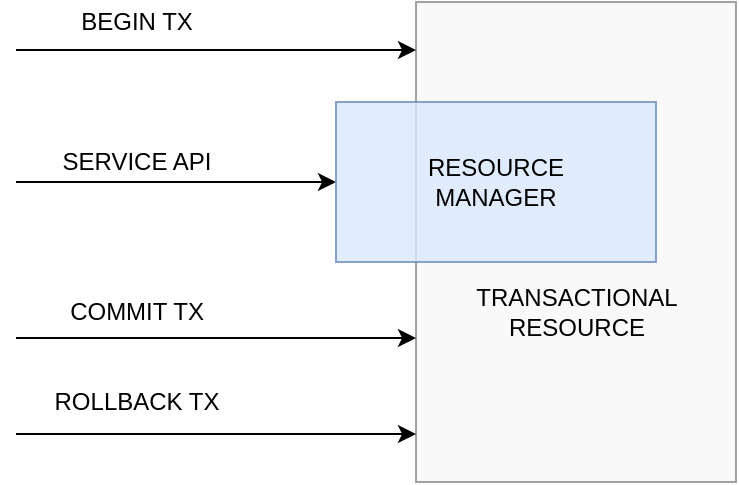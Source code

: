 <mxfile version="15.4.0" type="device" pages="2"><diagram id="otT-msES1K4Cj2DwLHGw" name="Transactional Resource"><mxGraphModel dx="2062" dy="822" grid="1" gridSize="10" guides="1" tooltips="1" connect="1" arrows="1" fold="1" page="1" pageScale="1" pageWidth="1169" pageHeight="827" math="0" shadow="0"><root><mxCell id="0"/><mxCell id="1" parent="0"/><mxCell id="khe_KlJitgwU4j_CtGgl-3" value="" style="rounded=0;whiteSpace=wrap;html=1;points=[[0,0.1],[0,0.5],[0,0.7],[0,0.9]];fillColor=#f5f5f5;strokeColor=#666666;opacity=60;fontColor=#333333;" parent="1" vertex="1"><mxGeometry x="280" y="80" width="160" height="240" as="geometry"/></mxCell><mxCell id="khe_KlJitgwU4j_CtGgl-6" value="" style="endArrow=classic;html=1;entryX=0;entryY=0.1;entryDx=0;entryDy=0;" parent="1" target="khe_KlJitgwU4j_CtGgl-3" edge="1"><mxGeometry width="50" height="50" relative="1" as="geometry"><mxPoint x="80" y="104" as="sourcePoint"/><mxPoint x="90" y="280" as="targetPoint"/></mxGeometry></mxCell><mxCell id="khe_KlJitgwU4j_CtGgl-7" value="" style="endArrow=classic;html=1;entryX=0;entryY=0.5;entryDx=0;entryDy=0;" parent="1" target="khe_KlJitgwU4j_CtGgl-14" edge="1"><mxGeometry width="50" height="50" relative="1" as="geometry"><mxPoint x="80" y="170" as="sourcePoint"/><mxPoint x="180" y="220" as="targetPoint"/></mxGeometry></mxCell><mxCell id="khe_KlJitgwU4j_CtGgl-8" value="" style="endArrow=classic;html=1;entryX=0;entryY=0.7;entryDx=0;entryDy=0;" parent="1" target="khe_KlJitgwU4j_CtGgl-3" edge="1"><mxGeometry width="50" height="50" relative="1" as="geometry"><mxPoint x="80" y="248" as="sourcePoint"/><mxPoint x="160" y="260" as="targetPoint"/></mxGeometry></mxCell><mxCell id="khe_KlJitgwU4j_CtGgl-9" value="" style="endArrow=classic;html=1;entryX=0;entryY=0.9;entryDx=0;entryDy=0;" parent="1" target="khe_KlJitgwU4j_CtGgl-3" edge="1"><mxGeometry width="50" height="50" relative="1" as="geometry"><mxPoint x="80" y="296" as="sourcePoint"/><mxPoint x="180" y="290" as="targetPoint"/></mxGeometry></mxCell><mxCell id="2" value="BEGIN TX" style="text;html=1;align=center;verticalAlign=middle;resizable=0;points=[];autosize=1;" parent="1" vertex="1"><mxGeometry x="105" y="80" width="70" height="20" as="geometry"/></mxCell><mxCell id="khe_KlJitgwU4j_CtGgl-10" value="SERVICE API" style="text;html=1;align=center;verticalAlign=middle;resizable=0;points=[];autosize=1;" parent="1" vertex="1"><mxGeometry x="95" y="150" width="90" height="20" as="geometry"/></mxCell><mxCell id="khe_KlJitgwU4j_CtGgl-11" value="COMMIT TX" style="text;html=1;align=center;verticalAlign=middle;resizable=0;points=[];autosize=1;" parent="1" vertex="1"><mxGeometry x="100" y="225" width="80" height="20" as="geometry"/></mxCell><mxCell id="khe_KlJitgwU4j_CtGgl-12" value="ROLLBACK TX" style="text;html=1;align=center;verticalAlign=middle;resizable=0;points=[];autosize=1;" parent="1" vertex="1"><mxGeometry x="90" y="270" width="100" height="20" as="geometry"/></mxCell><mxCell id="khe_KlJitgwU4j_CtGgl-13" value="TRANSACTIONAL&lt;br&gt;RESOURCE" style="text;html=1;align=center;verticalAlign=middle;resizable=0;points=[];autosize=1;" parent="1" vertex="1"><mxGeometry x="300" y="220" width="120" height="30" as="geometry"/></mxCell><mxCell id="khe_KlJitgwU4j_CtGgl-14" value="RESOURCE&lt;br&gt;MANAGER" style="whiteSpace=wrap;html=1;fillColor=#dae8fc;strokeColor=#6c8ebf;opacity=80;imageAspect=0;" parent="1" vertex="1"><mxGeometry x="240" y="130" width="160" height="80" as="geometry"/></mxCell></root></mxGraphModel></diagram><diagram id="oXwRfCAGCNIreEoF3fKy" name="Transaction Handler"><mxGraphModel dx="2062" dy="822" grid="1" gridSize="10" guides="1" tooltips="1" connect="1" arrows="1" fold="1" page="1" pageScale="1" pageWidth="1100" pageHeight="850" math="0" shadow="0"><root><mxCell id="Ghk6btBZCz8CaO6Pc5IS-0"/><mxCell id="Ghk6btBZCz8CaO6Pc5IS-1" parent="Ghk6btBZCz8CaO6Pc5IS-0"/><mxCell id="3LMQz0ev0eGzeHYVydYj-0" value="" style="rounded=0;whiteSpace=wrap;html=1;" vertex="1" parent="Ghk6btBZCz8CaO6Pc5IS-1"><mxGeometry x="160" y="320" width="240" height="320" as="geometry"/></mxCell><mxCell id="3LMQz0ev0eGzeHYVydYj-1" style="edgeStyle=orthogonalEdgeStyle;rounded=0;orthogonalLoop=1;jettySize=auto;html=1;" edge="1" parent="Ghk6btBZCz8CaO6Pc5IS-1" source="3LMQz0ev0eGzeHYVydYj-3" target="3LMQz0ev0eGzeHYVydYj-5"><mxGeometry relative="1" as="geometry"/></mxCell><mxCell id="3LMQz0ev0eGzeHYVydYj-2" style="edgeStyle=orthogonalEdgeStyle;rounded=0;orthogonalLoop=1;jettySize=auto;html=1;entryX=0.5;entryY=0;entryDx=0;entryDy=0;startArrow=none;startFill=0;" edge="1" parent="Ghk6btBZCz8CaO6Pc5IS-1" source="3LMQz0ev0eGzeHYVydYj-3" target="3LMQz0ev0eGzeHYVydYj-9"><mxGeometry relative="1" as="geometry"/></mxCell><mxCell id="3LMQz0ev0eGzeHYVydYj-3" value="TransactionManager" style="rounded=0;whiteSpace=wrap;html=1;" vertex="1" parent="Ghk6btBZCz8CaO6Pc5IS-1"><mxGeometry x="220" y="120" width="120" height="40" as="geometry"/></mxCell><mxCell id="3LMQz0ev0eGzeHYVydYj-4" style="edgeStyle=orthogonalEdgeStyle;rounded=0;orthogonalLoop=1;jettySize=auto;html=1;" edge="1" parent="Ghk6btBZCz8CaO6Pc5IS-1" source="3LMQz0ev0eGzeHYVydYj-5" target="3LMQz0ev0eGzeHYVydYj-6"><mxGeometry relative="1" as="geometry"/></mxCell><mxCell id="3LMQz0ev0eGzeHYVydYj-5" value="Transaction" style="rounded=0;whiteSpace=wrap;html=1;" vertex="1" parent="Ghk6btBZCz8CaO6Pc5IS-1"><mxGeometry x="420" y="120" width="120" height="40" as="geometry"/></mxCell><mxCell id="3LMQz0ev0eGzeHYVydYj-6" value="Session" style="rounded=0;whiteSpace=wrap;html=1;" vertex="1" parent="Ghk6btBZCz8CaO6Pc5IS-1"><mxGeometry x="620" y="120" width="120" height="40" as="geometry"/></mxCell><mxCell id="3LMQz0ev0eGzeHYVydYj-7" value="new" style="text;html=1;align=center;verticalAlign=middle;resizable=0;points=[];autosize=1;strokeColor=none;fillColor=none;" vertex="1" parent="Ghk6btBZCz8CaO6Pc5IS-1"><mxGeometry x="360" y="120" width="40" height="20" as="geometry"/></mxCell><mxCell id="3LMQz0ev0eGzeHYVydYj-8" value="new" style="text;html=1;align=center;verticalAlign=middle;resizable=0;points=[];autosize=1;strokeColor=none;fillColor=none;" vertex="1" parent="Ghk6btBZCz8CaO6Pc5IS-1"><mxGeometry x="560" y="120" width="40" height="20" as="geometry"/></mxCell><mxCell id="3LMQz0ev0eGzeHYVydYj-9" value="Transaction" style="rounded=0;whiteSpace=wrap;html=1;" vertex="1" parent="Ghk6btBZCz8CaO6Pc5IS-1"><mxGeometry x="240" y="200" width="80" height="40" as="geometry"/></mxCell><mxCell id="3LMQz0ev0eGzeHYVydYj-10" style="edgeStyle=orthogonalEdgeStyle;rounded=0;orthogonalLoop=1;jettySize=auto;html=1;entryX=0.5;entryY=0;entryDx=0;entryDy=0;startArrow=none;startFill=0;" edge="1" parent="Ghk6btBZCz8CaO6Pc5IS-1" source="3LMQz0ev0eGzeHYVydYj-11" target="3LMQz0ev0eGzeHYVydYj-0"><mxGeometry relative="1" as="geometry"/></mxCell><mxCell id="3LMQz0ev0eGzeHYVydYj-11" value="session" style="rounded=0;whiteSpace=wrap;html=1;" vertex="1" parent="Ghk6btBZCz8CaO6Pc5IS-1"><mxGeometry x="240" y="240" width="80" height="40" as="geometry"/></mxCell><mxCell id="3LMQz0ev0eGzeHYVydYj-12" value="database" style="rounded=0;whiteSpace=wrap;html=1;" vertex="1" parent="Ghk6btBZCz8CaO6Pc5IS-1"><mxGeometry x="200" y="400" width="160" height="40" as="geometry"/></mxCell><mxCell id="3LMQz0ev0eGzeHYVydYj-13" value="method&lt;br&gt;database.getSession()&lt;br&gt;" style="rounded=0;whiteSpace=wrap;html=1;" vertex="1" parent="Ghk6btBZCz8CaO6Pc5IS-1"><mxGeometry x="200" y="440" width="160" height="80" as="geometry"/></mxCell><mxCell id="3LMQz0ev0eGzeHYVydYj-14" value=". . ." style="rounded=0;whiteSpace=wrap;html=1;" vertex="1" parent="Ghk6btBZCz8CaO6Pc5IS-1"><mxGeometry x="200" y="520" width="160" height="40" as="geometry"/></mxCell><mxCell id="3LMQz0ev0eGzeHYVydYj-15" value="instance" style="text;html=1;align=center;verticalAlign=middle;resizable=0;points=[];autosize=1;strokeColor=none;fillColor=none;" vertex="1" parent="Ghk6btBZCz8CaO6Pc5IS-1"><mxGeometry x="200" y="380" width="60" height="20" as="geometry"/></mxCell><mxCell id="3LMQz0ev0eGzeHYVydYj-16" style="edgeStyle=orthogonalEdgeStyle;rounded=0;orthogonalLoop=1;jettySize=auto;html=1;entryX=0;entryY=0.5;entryDx=0;entryDy=0;startArrow=oval;startFill=1;" edge="1" parent="Ghk6btBZCz8CaO6Pc5IS-1" source="3LMQz0ev0eGzeHYVydYj-17" target="3LMQz0ev0eGzeHYVydYj-23"><mxGeometry relative="1" as="geometry"/></mxCell><mxCell id="3LMQz0ev0eGzeHYVydYj-17" value="tx = tm.createTransaction" style="text;html=1;align=center;verticalAlign=middle;resizable=0;points=[];autosize=1;strokeColor=none;fillColor=none;" vertex="1" parent="Ghk6btBZCz8CaO6Pc5IS-1"><mxGeometry x="160" y="330" width="150" height="20" as="geometry"/></mxCell><mxCell id="3LMQz0ev0eGzeHYVydYj-18" value="tx.commit / tx.rollback" style="text;html=1;align=center;verticalAlign=middle;resizable=0;points=[];autosize=1;strokeColor=none;fillColor=none;" vertex="1" parent="Ghk6btBZCz8CaO6Pc5IS-1"><mxGeometry x="160" y="590" width="130" height="20" as="geometry"/></mxCell><mxCell id="3LMQz0ev0eGzeHYVydYj-19" style="edgeStyle=orthogonalEdgeStyle;rounded=0;orthogonalLoop=1;jettySize=auto;html=1;entryX=0.75;entryY=1;entryDx=0;entryDy=0;startArrow=oval;startFill=1;" edge="1" parent="Ghk6btBZCz8CaO6Pc5IS-1" source="3LMQz0ev0eGzeHYVydYj-20" target="3LMQz0ev0eGzeHYVydYj-23"><mxGeometry relative="1" as="geometry"/></mxCell><mxCell id="3LMQz0ev0eGzeHYVydYj-20" value="tx.close" style="text;html=1;align=center;verticalAlign=middle;resizable=0;points=[];autosize=1;strokeColor=none;fillColor=none;" vertex="1" parent="Ghk6btBZCz8CaO6Pc5IS-1"><mxGeometry x="160" y="610" width="60" height="20" as="geometry"/></mxCell><mxCell id="3LMQz0ev0eGzeHYVydYj-21" value="container" style="text;html=1;align=center;verticalAlign=middle;resizable=0;points=[];autosize=1;strokeColor=none;fillColor=none;" vertex="1" parent="Ghk6btBZCz8CaO6Pc5IS-1"><mxGeometry x="160" y="300" width="60" height="20" as="geometry"/></mxCell><mxCell id="3LMQz0ev0eGzeHYVydYj-22" value="ContainerProxyHandler" style="text;html=1;align=center;verticalAlign=middle;resizable=0;points=[];autosize=1;strokeColor=none;fillColor=none;" vertex="1" parent="Ghk6btBZCz8CaO6Pc5IS-1"><mxGeometry x="160" y="640" width="140" height="20" as="geometry"/></mxCell><mxCell id="3LMQz0ev0eGzeHYVydYj-23" value="TLS&amp;lt;Session&amp;gt;" style="rounded=0;whiteSpace=wrap;html=1;" vertex="1" parent="Ghk6btBZCz8CaO6Pc5IS-1"><mxGeometry x="520" y="320" width="160" height="40" as="geometry"/></mxCell><mxCell id="3LMQz0ev0eGzeHYVydYj-24" value="TransactionalResource" style="text;html=1;align=center;verticalAlign=middle;resizable=0;points=[];autosize=1;strokeColor=none;fillColor=none;" vertex="1" parent="Ghk6btBZCz8CaO6Pc5IS-1"><mxGeometry x="520" y="300" width="140" height="20" as="geometry"/></mxCell><mxCell id="3LMQz0ev0eGzeHYVydYj-25" value="uses" style="text;html=1;align=center;verticalAlign=middle;resizable=0;points=[];autosize=1;strokeColor=none;fillColor=none;" vertex="1" parent="Ghk6btBZCz8CaO6Pc5IS-1"><mxGeometry x="440" y="400" width="40" height="20" as="geometry"/></mxCell><mxCell id="3LMQz0ev0eGzeHYVydYj-26" value="release" style="text;html=1;align=center;verticalAlign=middle;resizable=0;points=[];autosize=1;strokeColor=none;fillColor=none;" vertex="1" parent="Ghk6btBZCz8CaO6Pc5IS-1"><mxGeometry x="435" y="600" width="50" height="20" as="geometry"/></mxCell><mxCell id="3LMQz0ev0eGzeHYVydYj-27" value="store" style="text;html=1;align=center;verticalAlign=middle;resizable=0;points=[];autosize=1;strokeColor=none;fillColor=none;" vertex="1" parent="Ghk6btBZCz8CaO6Pc5IS-1"><mxGeometry x="440" y="320" width="40" height="20" as="geometry"/></mxCell><mxCell id="3LMQz0ev0eGzeHYVydYj-28" value="" style="endArrow=classic;html=1;entryX=0;entryY=0.25;entryDx=0;entryDy=0;startArrow=oval;startFill=1;" edge="1" parent="Ghk6btBZCz8CaO6Pc5IS-1" target="3LMQz0ev0eGzeHYVydYj-0"><mxGeometry width="50" height="50" relative="1" as="geometry"><mxPoint x="40" y="400" as="sourcePoint"/><mxPoint x="10" y="370" as="targetPoint"/></mxGeometry></mxCell><mxCell id="3LMQz0ev0eGzeHYVydYj-29" value="invoke" style="text;html=1;align=center;verticalAlign=middle;resizable=0;points=[];autosize=1;strokeColor=none;fillColor=none;" vertex="1" parent="Ghk6btBZCz8CaO6Pc5IS-1"><mxGeometry x="70" y="380" width="50" height="20" as="geometry"/></mxCell><mxCell id="3LMQz0ev0eGzeHYVydYj-30" style="edgeStyle=orthogonalEdgeStyle;rounded=0;orthogonalLoop=1;jettySize=auto;html=1;entryX=0.25;entryY=1;entryDx=0;entryDy=0;startArrow=oval;startFill=1;" edge="1" parent="Ghk6btBZCz8CaO6Pc5IS-1" source="3LMQz0ev0eGzeHYVydYj-12" target="3LMQz0ev0eGzeHYVydYj-23"><mxGeometry relative="1" as="geometry"/></mxCell></root></mxGraphModel></diagram></mxfile>